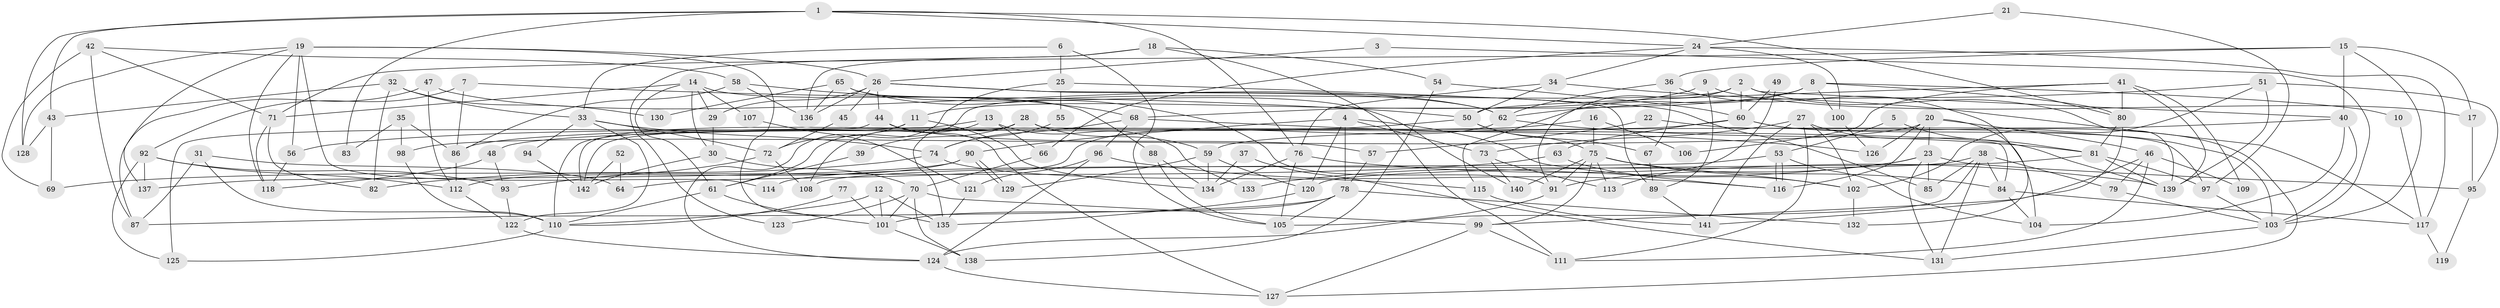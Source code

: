 // Generated by graph-tools (version 1.1) at 2025/36/03/09/25 02:36:00]
// undirected, 142 vertices, 284 edges
graph export_dot {
graph [start="1"]
  node [color=gray90,style=filled];
  1;
  2;
  3;
  4;
  5;
  6;
  7;
  8;
  9;
  10;
  11;
  12;
  13;
  14;
  15;
  16;
  17;
  18;
  19;
  20;
  21;
  22;
  23;
  24;
  25;
  26;
  27;
  28;
  29;
  30;
  31;
  32;
  33;
  34;
  35;
  36;
  37;
  38;
  39;
  40;
  41;
  42;
  43;
  44;
  45;
  46;
  47;
  48;
  49;
  50;
  51;
  52;
  53;
  54;
  55;
  56;
  57;
  58;
  59;
  60;
  61;
  62;
  63;
  64;
  65;
  66;
  67;
  68;
  69;
  70;
  71;
  72;
  73;
  74;
  75;
  76;
  77;
  78;
  79;
  80;
  81;
  82;
  83;
  84;
  85;
  86;
  87;
  88;
  89;
  90;
  91;
  92;
  93;
  94;
  95;
  96;
  97;
  98;
  99;
  100;
  101;
  102;
  103;
  104;
  105;
  106;
  107;
  108;
  109;
  110;
  111;
  112;
  113;
  114;
  115;
  116;
  117;
  118;
  119;
  120;
  121;
  122;
  123;
  124;
  125;
  126;
  127;
  128;
  129;
  130;
  131;
  132;
  133;
  134;
  135;
  136;
  137;
  138;
  139;
  140;
  141;
  142;
  1 -- 80;
  1 -- 24;
  1 -- 43;
  1 -- 76;
  1 -- 83;
  1 -- 128;
  2 -- 139;
  2 -- 60;
  2 -- 40;
  2 -- 61;
  2 -- 91;
  3 -- 103;
  3 -- 26;
  4 -- 78;
  4 -- 120;
  4 -- 73;
  4 -- 90;
  4 -- 116;
  5 -- 81;
  5 -- 53;
  6 -- 25;
  6 -- 105;
  6 -- 33;
  7 -- 92;
  7 -- 50;
  7 -- 86;
  8 -- 68;
  8 -- 80;
  8 -- 10;
  8 -- 100;
  8 -- 115;
  9 -- 17;
  9 -- 11;
  9 -- 89;
  10 -- 117;
  11 -- 134;
  11 -- 72;
  11 -- 110;
  12 -- 110;
  12 -- 101;
  12 -- 135;
  13 -- 66;
  13 -- 142;
  13 -- 108;
  13 -- 133;
  14 -- 61;
  14 -- 88;
  14 -- 29;
  14 -- 30;
  14 -- 71;
  14 -- 107;
  15 -- 40;
  15 -- 71;
  15 -- 17;
  15 -- 36;
  15 -- 103;
  16 -- 75;
  16 -- 48;
  16 -- 106;
  17 -- 95;
  18 -- 111;
  18 -- 136;
  18 -- 54;
  18 -- 123;
  19 -- 26;
  19 -- 118;
  19 -- 56;
  19 -- 114;
  19 -- 128;
  19 -- 135;
  19 -- 137;
  20 -- 46;
  20 -- 116;
  20 -- 23;
  20 -- 98;
  20 -- 104;
  20 -- 126;
  21 -- 24;
  21 -- 97;
  22 -- 97;
  22 -- 57;
  23 -- 131;
  23 -- 85;
  23 -- 91;
  23 -- 95;
  23 -- 133;
  24 -- 34;
  24 -- 117;
  24 -- 66;
  24 -- 100;
  25 -- 85;
  25 -- 124;
  25 -- 55;
  26 -- 62;
  26 -- 29;
  26 -- 44;
  26 -- 45;
  26 -- 89;
  26 -- 136;
  27 -- 139;
  27 -- 111;
  27 -- 73;
  27 -- 102;
  27 -- 141;
  28 -- 84;
  28 -- 135;
  28 -- 39;
  28 -- 59;
  28 -- 142;
  29 -- 30;
  30 -- 70;
  30 -- 142;
  31 -- 110;
  31 -- 87;
  31 -- 64;
  32 -- 43;
  32 -- 82;
  32 -- 33;
  32 -- 130;
  33 -- 72;
  33 -- 74;
  33 -- 94;
  33 -- 122;
  34 -- 76;
  34 -- 50;
  34 -- 117;
  35 -- 98;
  35 -- 86;
  35 -- 83;
  36 -- 132;
  36 -- 62;
  36 -- 67;
  37 -- 131;
  37 -- 134;
  38 -- 124;
  38 -- 84;
  38 -- 79;
  38 -- 85;
  38 -- 114;
  38 -- 131;
  39 -- 61;
  40 -- 59;
  40 -- 103;
  40 -- 104;
  41 -- 50;
  41 -- 80;
  41 -- 106;
  41 -- 109;
  41 -- 139;
  42 -- 58;
  42 -- 69;
  42 -- 71;
  42 -- 87;
  43 -- 128;
  43 -- 69;
  44 -- 127;
  44 -- 57;
  44 -- 125;
  45 -- 72;
  46 -- 99;
  46 -- 79;
  46 -- 109;
  46 -- 111;
  47 -- 87;
  47 -- 112;
  47 -- 62;
  48 -- 118;
  48 -- 93;
  49 -- 113;
  49 -- 60;
  50 -- 67;
  50 -- 75;
  50 -- 56;
  51 -- 62;
  51 -- 102;
  51 -- 95;
  51 -- 139;
  52 -- 142;
  52 -- 64;
  53 -- 116;
  53 -- 116;
  53 -- 104;
  53 -- 108;
  54 -- 60;
  54 -- 138;
  55 -- 74;
  56 -- 118;
  57 -- 78;
  58 -- 68;
  58 -- 86;
  58 -- 136;
  59 -- 120;
  59 -- 129;
  59 -- 134;
  60 -- 86;
  60 -- 103;
  60 -- 63;
  60 -- 127;
  61 -- 110;
  61 -- 101;
  62 -- 64;
  62 -- 81;
  63 -- 102;
  63 -- 69;
  65 -- 91;
  65 -- 136;
  65 -- 130;
  65 -- 140;
  66 -- 70;
  67 -- 89;
  68 -- 74;
  68 -- 126;
  68 -- 96;
  70 -- 99;
  70 -- 138;
  70 -- 101;
  70 -- 123;
  71 -- 82;
  71 -- 118;
  72 -- 108;
  72 -- 93;
  73 -- 113;
  73 -- 140;
  74 -- 115;
  74 -- 82;
  75 -- 140;
  75 -- 91;
  75 -- 84;
  75 -- 99;
  75 -- 102;
  75 -- 113;
  76 -- 139;
  76 -- 105;
  76 -- 134;
  77 -- 110;
  77 -- 101;
  78 -- 101;
  78 -- 105;
  78 -- 87;
  78 -- 132;
  79 -- 103;
  80 -- 141;
  80 -- 81;
  81 -- 139;
  81 -- 97;
  81 -- 120;
  84 -- 104;
  84 -- 117;
  86 -- 112;
  88 -- 105;
  88 -- 134;
  89 -- 141;
  90 -- 129;
  90 -- 129;
  90 -- 112;
  90 -- 137;
  91 -- 105;
  92 -- 112;
  92 -- 137;
  92 -- 93;
  92 -- 125;
  93 -- 122;
  94 -- 142;
  95 -- 119;
  96 -- 116;
  96 -- 121;
  96 -- 124;
  97 -- 103;
  98 -- 110;
  99 -- 127;
  99 -- 111;
  100 -- 126;
  101 -- 138;
  102 -- 132;
  103 -- 131;
  107 -- 121;
  110 -- 125;
  112 -- 122;
  115 -- 141;
  117 -- 119;
  120 -- 135;
  121 -- 135;
  122 -- 124;
  124 -- 127;
}
